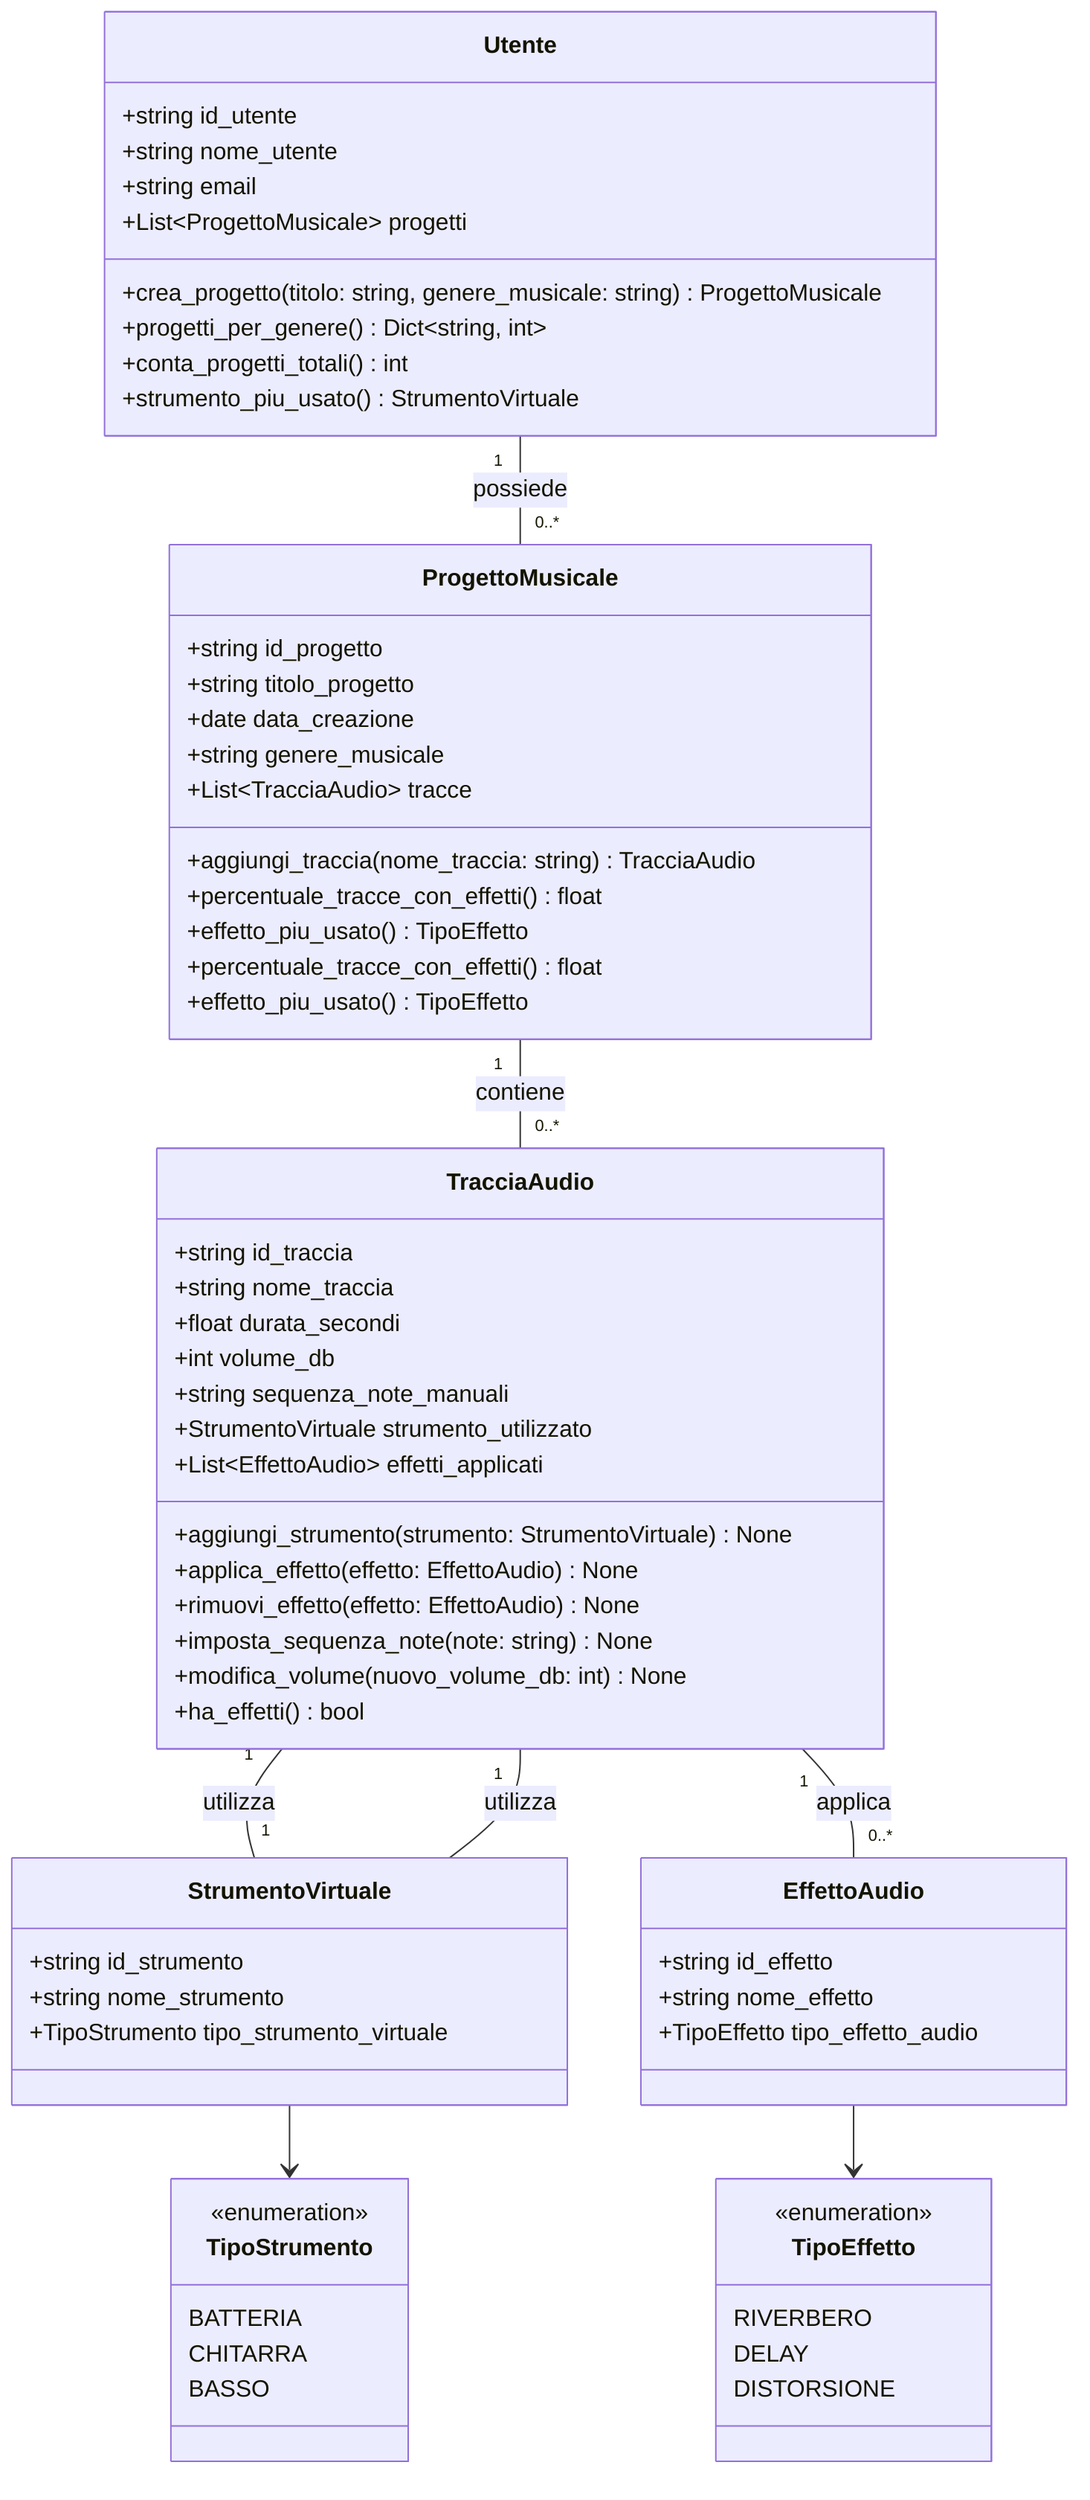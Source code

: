 classDiagram
    class Utente {
        +string id_utente
        +string nome_utente
        +string email
        +List~ProgettoMusicale~ progetti
        +crea_progetto(titolo: string, genere_musicale: string) ProgettoMusicale
        +progetti_per_genere() Dict~string, int~
        +conta_progetti_totali() int
        +strumento_piu_usato() StrumentoVirtuale
    }

    class ProgettoMusicale {
        +string id_progetto
        +string titolo_progetto
        +date data_creazione
        +string genere_musicale
        +List~TracciaAudio~ tracce
        +aggiungi_traccia(nome_traccia: string) TracciaAudio
        +percentuale_tracce_con_effetti() float
        +effetto_piu_usato() TipoEffetto
        +percentuale_tracce_con_effetti() float
        +effetto_piu_usato() TipoEffetto
    }

    class TracciaAudio {
        +string id_traccia
        +string nome_traccia
        +float durata_secondi
        +int volume_db
        +string sequenza_note_manuali
        +StrumentoVirtuale strumento_utilizzato
        +List~EffettoAudio~ effetti_applicati
        +aggiungi_strumento(strumento: StrumentoVirtuale) None
        +applica_effetto(effetto: EffettoAudio) None
        +rimuovi_effetto(effetto: EffettoAudio) None
        +imposta_sequenza_note(note: string) None
        +modifica_volume(nuovo_volume_db: int) None
        +ha_effetti() bool
    }

    class StrumentoVirtuale {
        +string id_strumento
        +string nome_strumento
        +TipoStrumento tipo_strumento_virtuale
    }

    class EffettoAudio {
        +string id_effetto
        +string nome_effetto
        +TipoEffetto tipo_effetto_audio
    }

    class TipoStrumento {
        <<enumeration>>
        BATTERIA
        CHITARRA
        BASSO
    }

    class TipoEffetto {
        <<enumeration>>
        RIVERBERO
        DELAY
        DISTORSIONE
    }

    Utente "1" -- "0..*" ProgettoMusicale : possiede
    ProgettoMusicale "1" -- "0..*" TracciaAudio : contiene
    TracciaAudio "1" -- "1" StrumentoVirtuale : utilizza
    TracciaAudio "1" -- "1" StrumentoVirtuale : utilizza
    TracciaAudio "1" -- "0..*" EffettoAudio : applica

    StrumentoVirtuale --> TipoStrumento
    EffettoAudio --> TipoEffetto